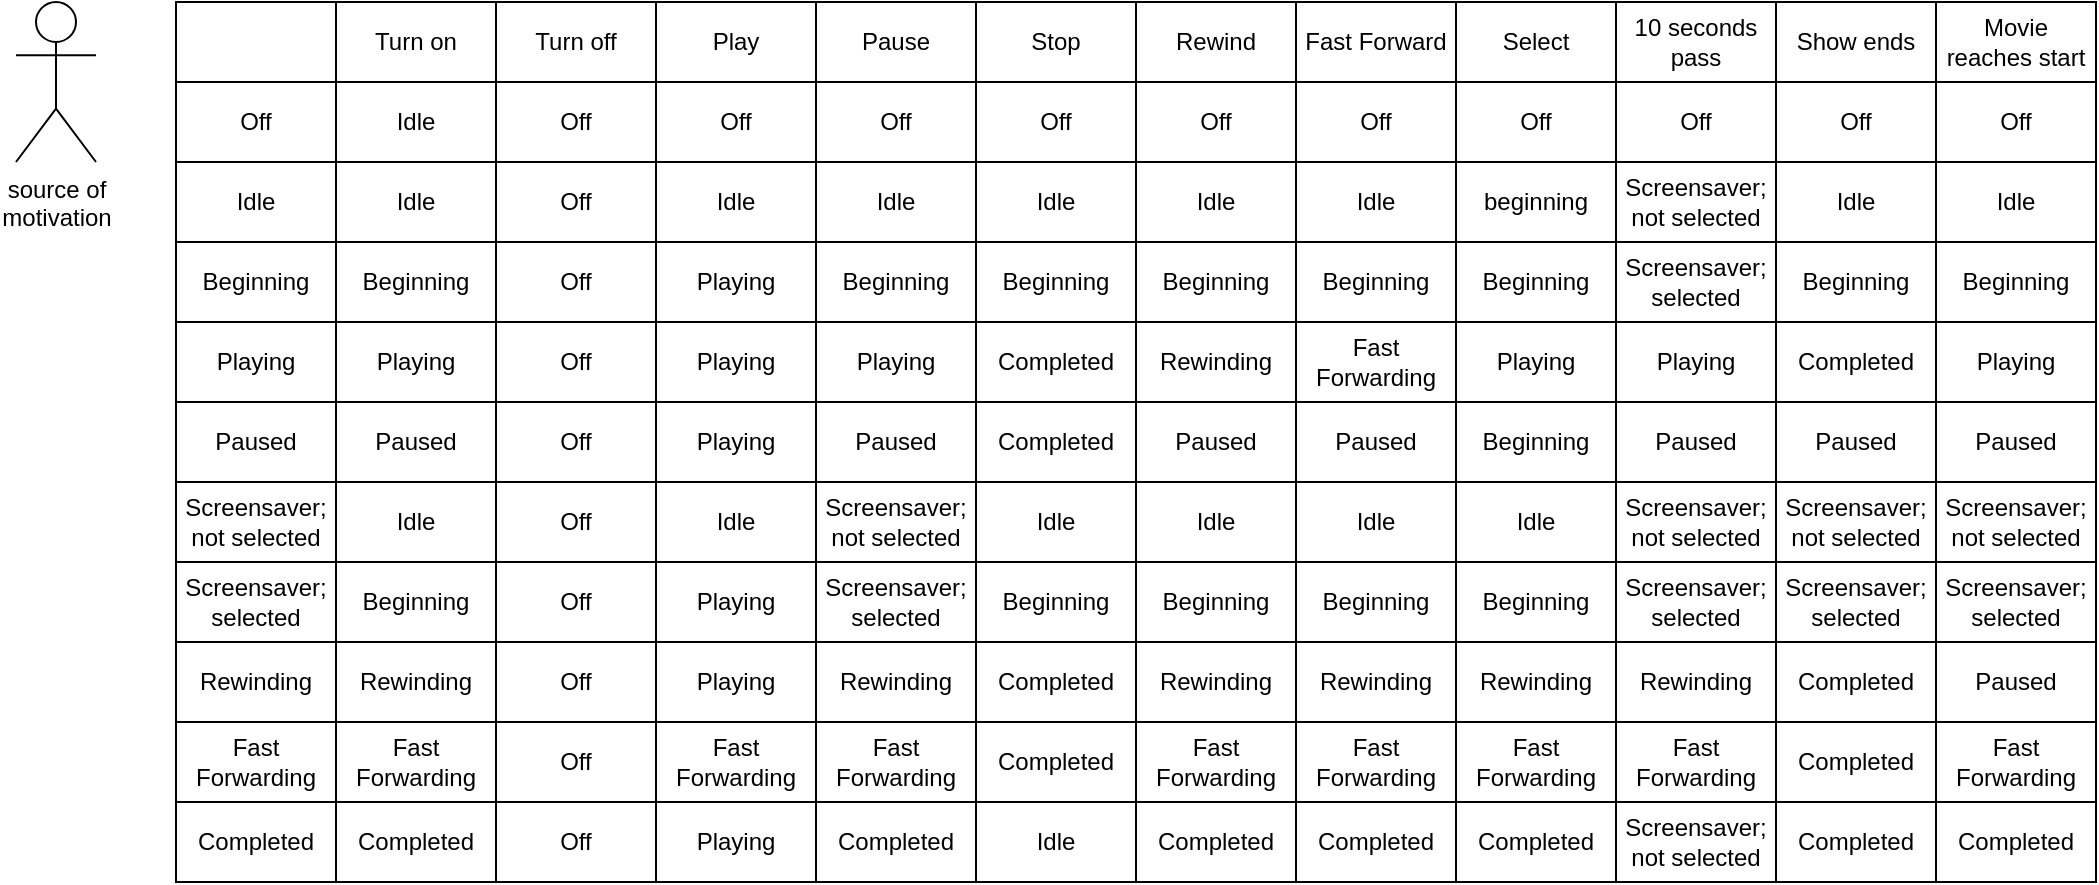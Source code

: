 <mxfile version="15.8.6" type="device"><diagram id="ImNgz07-H9jHWwPq1788" name="Page-1"><mxGraphModel dx="1422" dy="780" grid="1" gridSize="10" guides="1" tooltips="1" connect="1" arrows="1" fold="1" page="1" pageScale="1" pageWidth="850" pageHeight="1100" math="0" shadow="0"><root><mxCell id="0"/><mxCell id="1" parent="0"/><mxCell id="WoyLkd0DH6GB6jWue1Uz-1" value="" style="rounded=0;whiteSpace=wrap;html=1;" parent="1" vertex="1"><mxGeometry x="320" y="360" width="80" height="40" as="geometry"/></mxCell><mxCell id="WoyLkd0DH6GB6jWue1Uz-2" value="Turn on" style="rounded=0;whiteSpace=wrap;html=1;" parent="1" vertex="1"><mxGeometry x="400" y="360" width="80" height="40" as="geometry"/></mxCell><mxCell id="WoyLkd0DH6GB6jWue1Uz-3" value="Turn off" style="rounded=0;whiteSpace=wrap;html=1;" parent="1" vertex="1"><mxGeometry x="480" y="360" width="80" height="40" as="geometry"/></mxCell><mxCell id="WoyLkd0DH6GB6jWue1Uz-4" value="Play" style="rounded=0;whiteSpace=wrap;html=1;" parent="1" vertex="1"><mxGeometry x="560" y="360" width="80" height="40" as="geometry"/></mxCell><mxCell id="WoyLkd0DH6GB6jWue1Uz-5" value="Pause" style="rounded=0;whiteSpace=wrap;html=1;" parent="1" vertex="1"><mxGeometry x="640" y="360" width="80" height="40" as="geometry"/></mxCell><mxCell id="WoyLkd0DH6GB6jWue1Uz-6" value="Stop" style="rounded=0;whiteSpace=wrap;html=1;" parent="1" vertex="1"><mxGeometry x="720" y="360" width="80" height="40" as="geometry"/></mxCell><mxCell id="WoyLkd0DH6GB6jWue1Uz-7" value="Rewind" style="rounded=0;whiteSpace=wrap;html=1;" parent="1" vertex="1"><mxGeometry x="800" y="360" width="80" height="40" as="geometry"/></mxCell><mxCell id="WoyLkd0DH6GB6jWue1Uz-8" value="Fast Forward" style="rounded=0;whiteSpace=wrap;html=1;" parent="1" vertex="1"><mxGeometry x="880" y="360" width="80" height="40" as="geometry"/></mxCell><mxCell id="WoyLkd0DH6GB6jWue1Uz-9" value="Select" style="rounded=0;whiteSpace=wrap;html=1;" parent="1" vertex="1"><mxGeometry x="960" y="360" width="80" height="40" as="geometry"/></mxCell><mxCell id="WoyLkd0DH6GB6jWue1Uz-10" value="10 seconds pass" style="rounded=0;whiteSpace=wrap;html=1;" parent="1" vertex="1"><mxGeometry x="1040" y="360" width="80" height="40" as="geometry"/></mxCell><mxCell id="WoyLkd0DH6GB6jWue1Uz-11" value="&lt;div&gt;Show ends&lt;/div&gt;" style="rounded=0;whiteSpace=wrap;html=1;" parent="1" vertex="1"><mxGeometry x="1120" y="360" width="80" height="40" as="geometry"/></mxCell><mxCell id="WoyLkd0DH6GB6jWue1Uz-12" value="Movie reaches start" style="rounded=0;whiteSpace=wrap;html=1;" parent="1" vertex="1"><mxGeometry x="1200" y="360" width="80" height="40" as="geometry"/></mxCell><mxCell id="WoyLkd0DH6GB6jWue1Uz-13" value="Off" style="rounded=0;whiteSpace=wrap;html=1;" parent="1" vertex="1"><mxGeometry x="320" y="400" width="80" height="40" as="geometry"/></mxCell><mxCell id="WoyLkd0DH6GB6jWue1Uz-14" value="Beginning" style="rounded=0;whiteSpace=wrap;html=1;" parent="1" vertex="1"><mxGeometry x="320" y="480" width="80" height="40" as="geometry"/></mxCell><mxCell id="WoyLkd0DH6GB6jWue1Uz-15" value="Playing" style="rounded=0;whiteSpace=wrap;html=1;" parent="1" vertex="1"><mxGeometry x="320" y="520" width="80" height="40" as="geometry"/></mxCell><mxCell id="WoyLkd0DH6GB6jWue1Uz-16" value="Paused" style="rounded=0;whiteSpace=wrap;html=1;" parent="1" vertex="1"><mxGeometry x="320" y="560" width="80" height="40" as="geometry"/></mxCell><mxCell id="WoyLkd0DH6GB6jWue1Uz-17" value="Screensaver; not selected" style="rounded=0;whiteSpace=wrap;html=1;" parent="1" vertex="1"><mxGeometry x="320" y="600" width="80" height="40" as="geometry"/></mxCell><mxCell id="WoyLkd0DH6GB6jWue1Uz-18" value="Screensaver; selected" style="rounded=0;whiteSpace=wrap;html=1;" parent="1" vertex="1"><mxGeometry x="320" y="640" width="80" height="40" as="geometry"/></mxCell><mxCell id="WoyLkd0DH6GB6jWue1Uz-19" value="Rewinding" style="rounded=0;whiteSpace=wrap;html=1;" parent="1" vertex="1"><mxGeometry x="320" y="680" width="80" height="40" as="geometry"/></mxCell><mxCell id="WoyLkd0DH6GB6jWue1Uz-20" value="Fast Forwarding" style="rounded=0;whiteSpace=wrap;html=1;" parent="1" vertex="1"><mxGeometry x="320" y="720" width="80" height="40" as="geometry"/></mxCell><mxCell id="WoyLkd0DH6GB6jWue1Uz-21" value="Completed" style="rounded=0;whiteSpace=wrap;html=1;" parent="1" vertex="1"><mxGeometry x="320" y="760" width="80" height="40" as="geometry"/></mxCell><mxCell id="WoyLkd0DH6GB6jWue1Uz-23" value="&lt;div&gt;Idle&lt;/div&gt;" style="rounded=0;whiteSpace=wrap;html=1;" parent="1" vertex="1"><mxGeometry x="320" y="440" width="80" height="40" as="geometry"/></mxCell><mxCell id="WoyLkd0DH6GB6jWue1Uz-24" value="Idle" style="rounded=0;whiteSpace=wrap;html=1;" parent="1" vertex="1"><mxGeometry x="400" y="400" width="80" height="40" as="geometry"/></mxCell><mxCell id="WoyLkd0DH6GB6jWue1Uz-25" value="Idle" style="rounded=0;whiteSpace=wrap;html=1;" parent="1" vertex="1"><mxGeometry x="400" y="440" width="80" height="40" as="geometry"/></mxCell><mxCell id="WoyLkd0DH6GB6jWue1Uz-26" value="Beginning" style="rounded=0;whiteSpace=wrap;html=1;" parent="1" vertex="1"><mxGeometry x="400" y="480" width="80" height="40" as="geometry"/></mxCell><mxCell id="WoyLkd0DH6GB6jWue1Uz-27" value="Off" style="rounded=0;whiteSpace=wrap;html=1;" parent="1" vertex="1"><mxGeometry x="480" y="400" width="80" height="40" as="geometry"/></mxCell><mxCell id="WoyLkd0DH6GB6jWue1Uz-28" value="Off" style="rounded=0;whiteSpace=wrap;html=1;" parent="1" vertex="1"><mxGeometry x="560" y="400" width="80" height="40" as="geometry"/></mxCell><mxCell id="WoyLkd0DH6GB6jWue1Uz-29" value="Off" style="rounded=0;whiteSpace=wrap;html=1;" parent="1" vertex="1"><mxGeometry x="720" y="400" width="80" height="40" as="geometry"/></mxCell><mxCell id="WoyLkd0DH6GB6jWue1Uz-30" value="Off" style="rounded=0;whiteSpace=wrap;html=1;" parent="1" vertex="1"><mxGeometry x="640" y="400" width="80" height="40" as="geometry"/></mxCell><mxCell id="WoyLkd0DH6GB6jWue1Uz-31" value="Off" style="rounded=0;whiteSpace=wrap;html=1;" parent="1" vertex="1"><mxGeometry x="800" y="400" width="80" height="40" as="geometry"/></mxCell><mxCell id="WoyLkd0DH6GB6jWue1Uz-32" value="Off" style="rounded=0;whiteSpace=wrap;html=1;" parent="1" vertex="1"><mxGeometry x="880" y="400" width="80" height="40" as="geometry"/></mxCell><mxCell id="WoyLkd0DH6GB6jWue1Uz-33" value="Off" style="rounded=0;whiteSpace=wrap;html=1;" parent="1" vertex="1"><mxGeometry x="1040" y="400" width="80" height="40" as="geometry"/></mxCell><mxCell id="WoyLkd0DH6GB6jWue1Uz-34" value="Off" style="rounded=0;whiteSpace=wrap;html=1;" parent="1" vertex="1"><mxGeometry x="960" y="400" width="80" height="40" as="geometry"/></mxCell><mxCell id="WoyLkd0DH6GB6jWue1Uz-35" value="Off" style="rounded=0;whiteSpace=wrap;html=1;" parent="1" vertex="1"><mxGeometry x="1200" y="400" width="80" height="40" as="geometry"/></mxCell><mxCell id="WoyLkd0DH6GB6jWue1Uz-36" value="Off" style="rounded=0;whiteSpace=wrap;html=1;" parent="1" vertex="1"><mxGeometry x="1120" y="400" width="80" height="40" as="geometry"/></mxCell><mxCell id="WoyLkd0DH6GB6jWue1Uz-37" value="Off" style="rounded=0;whiteSpace=wrap;html=1;" parent="1" vertex="1"><mxGeometry x="480" y="440" width="80" height="40" as="geometry"/></mxCell><mxCell id="WoyLkd0DH6GB6jWue1Uz-38" value="Idle" style="rounded=0;whiteSpace=wrap;html=1;" parent="1" vertex="1"><mxGeometry x="560" y="440" width="80" height="40" as="geometry"/></mxCell><mxCell id="WoyLkd0DH6GB6jWue1Uz-39" value="Idle" style="rounded=0;whiteSpace=wrap;html=1;" parent="1" vertex="1"><mxGeometry x="640" y="440" width="80" height="40" as="geometry"/></mxCell><mxCell id="WoyLkd0DH6GB6jWue1Uz-40" value="Idle" style="rounded=0;whiteSpace=wrap;html=1;" parent="1" vertex="1"><mxGeometry x="720" y="440" width="80" height="40" as="geometry"/></mxCell><mxCell id="WoyLkd0DH6GB6jWue1Uz-41" value="Idle" style="rounded=0;whiteSpace=wrap;html=1;" parent="1" vertex="1"><mxGeometry x="800" y="440" width="80" height="40" as="geometry"/></mxCell><mxCell id="WoyLkd0DH6GB6jWue1Uz-42" value="Idle" style="rounded=0;whiteSpace=wrap;html=1;" parent="1" vertex="1"><mxGeometry x="880" y="440" width="80" height="40" as="geometry"/></mxCell><mxCell id="WoyLkd0DH6GB6jWue1Uz-43" value="Idle" style="rounded=0;whiteSpace=wrap;html=1;" parent="1" vertex="1"><mxGeometry x="1120" y="440" width="80" height="40" as="geometry"/></mxCell><mxCell id="WoyLkd0DH6GB6jWue1Uz-44" value="Idle" style="rounded=0;whiteSpace=wrap;html=1;" parent="1" vertex="1"><mxGeometry x="1200" y="440" width="80" height="40" as="geometry"/></mxCell><mxCell id="WoyLkd0DH6GB6jWue1Uz-45" value="beginning" style="rounded=0;whiteSpace=wrap;html=1;" parent="1" vertex="1"><mxGeometry x="960" y="440" width="80" height="40" as="geometry"/></mxCell><mxCell id="WoyLkd0DH6GB6jWue1Uz-46" value="Screensaver; not selected" style="rounded=0;whiteSpace=wrap;html=1;" parent="1" vertex="1"><mxGeometry x="1040" y="440" width="80" height="40" as="geometry"/></mxCell><mxCell id="WoyLkd0DH6GB6jWue1Uz-47" value="Off" style="rounded=0;whiteSpace=wrap;html=1;" parent="1" vertex="1"><mxGeometry x="480" y="480" width="80" height="40" as="geometry"/></mxCell><mxCell id="WoyLkd0DH6GB6jWue1Uz-48" value="Off" style="rounded=0;whiteSpace=wrap;html=1;" parent="1" vertex="1"><mxGeometry x="480" y="520" width="80" height="40" as="geometry"/></mxCell><mxCell id="WoyLkd0DH6GB6jWue1Uz-49" value="Off" style="rounded=0;whiteSpace=wrap;html=1;" parent="1" vertex="1"><mxGeometry x="480" y="560" width="80" height="40" as="geometry"/></mxCell><mxCell id="WoyLkd0DH6GB6jWue1Uz-50" value="Off" style="rounded=0;whiteSpace=wrap;html=1;" parent="1" vertex="1"><mxGeometry x="480" y="600" width="80" height="40" as="geometry"/></mxCell><mxCell id="WoyLkd0DH6GB6jWue1Uz-51" value="Off" style="rounded=0;whiteSpace=wrap;html=1;" parent="1" vertex="1"><mxGeometry x="480" y="640" width="80" height="40" as="geometry"/></mxCell><mxCell id="WoyLkd0DH6GB6jWue1Uz-52" value="Off" style="rounded=0;whiteSpace=wrap;html=1;" parent="1" vertex="1"><mxGeometry x="480" y="680" width="80" height="40" as="geometry"/></mxCell><mxCell id="WoyLkd0DH6GB6jWue1Uz-53" value="Off" style="rounded=0;whiteSpace=wrap;html=1;" parent="1" vertex="1"><mxGeometry x="480" y="720" width="80" height="40" as="geometry"/></mxCell><mxCell id="WoyLkd0DH6GB6jWue1Uz-54" value="Off" style="rounded=0;whiteSpace=wrap;html=1;" parent="1" vertex="1"><mxGeometry x="480" y="760" width="80" height="40" as="geometry"/></mxCell><mxCell id="WoyLkd0DH6GB6jWue1Uz-55" value="Playing" style="rounded=0;whiteSpace=wrap;html=1;" parent="1" vertex="1"><mxGeometry x="400" y="520" width="80" height="40" as="geometry"/></mxCell><mxCell id="WoyLkd0DH6GB6jWue1Uz-56" value="Paused" style="rounded=0;whiteSpace=wrap;html=1;" parent="1" vertex="1"><mxGeometry x="400" y="560" width="80" height="40" as="geometry"/></mxCell><mxCell id="WoyLkd0DH6GB6jWue1Uz-57" value="Idle" style="rounded=0;whiteSpace=wrap;html=1;" parent="1" vertex="1"><mxGeometry x="400" y="600" width="80" height="40" as="geometry"/></mxCell><mxCell id="WoyLkd0DH6GB6jWue1Uz-58" value="Beginning" style="rounded=0;whiteSpace=wrap;html=1;" parent="1" vertex="1"><mxGeometry x="400" y="640" width="80" height="40" as="geometry"/></mxCell><mxCell id="WoyLkd0DH6GB6jWue1Uz-59" value="Rewinding" style="rounded=0;whiteSpace=wrap;html=1;" parent="1" vertex="1"><mxGeometry x="400" y="680" width="80" height="40" as="geometry"/></mxCell><mxCell id="WoyLkd0DH6GB6jWue1Uz-60" value="Fast Forwarding" style="rounded=0;whiteSpace=wrap;html=1;" parent="1" vertex="1"><mxGeometry x="400" y="720" width="80" height="40" as="geometry"/></mxCell><mxCell id="WoyLkd0DH6GB6jWue1Uz-61" value="Completed" style="rounded=0;whiteSpace=wrap;html=1;" parent="1" vertex="1"><mxGeometry x="400" y="760" width="80" height="40" as="geometry"/></mxCell><mxCell id="WoyLkd0DH6GB6jWue1Uz-62" value="Playing" style="rounded=0;whiteSpace=wrap;html=1;" parent="1" vertex="1"><mxGeometry x="560" y="480" width="80" height="40" as="geometry"/></mxCell><mxCell id="WoyLkd0DH6GB6jWue1Uz-63" value="Beginning" style="rounded=0;whiteSpace=wrap;html=1;" parent="1" vertex="1"><mxGeometry x="640" y="480" width="80" height="40" as="geometry"/></mxCell><mxCell id="WoyLkd0DH6GB6jWue1Uz-64" value="Beginning" style="rounded=0;whiteSpace=wrap;html=1;" parent="1" vertex="1"><mxGeometry x="720" y="480" width="80" height="40" as="geometry"/></mxCell><mxCell id="WoyLkd0DH6GB6jWue1Uz-65" value="Beginning" style="rounded=0;whiteSpace=wrap;html=1;" parent="1" vertex="1"><mxGeometry x="800" y="480" width="80" height="40" as="geometry"/></mxCell><mxCell id="WoyLkd0DH6GB6jWue1Uz-66" value="Beginning" style="rounded=0;whiteSpace=wrap;html=1;" parent="1" vertex="1"><mxGeometry x="880" y="480" width="80" height="40" as="geometry"/></mxCell><mxCell id="WoyLkd0DH6GB6jWue1Uz-67" value="Beginning" style="rounded=0;whiteSpace=wrap;html=1;" parent="1" vertex="1"><mxGeometry x="960" y="480" width="80" height="40" as="geometry"/></mxCell><mxCell id="WoyLkd0DH6GB6jWue1Uz-68" value="Screensaver; selected" style="rounded=0;whiteSpace=wrap;html=1;" parent="1" vertex="1"><mxGeometry x="1040" y="480" width="80" height="40" as="geometry"/></mxCell><mxCell id="WoyLkd0DH6GB6jWue1Uz-69" value="Beginning" style="rounded=0;whiteSpace=wrap;html=1;" parent="1" vertex="1"><mxGeometry x="1120" y="480" width="80" height="40" as="geometry"/></mxCell><mxCell id="WoyLkd0DH6GB6jWue1Uz-70" value="Beginning" style="rounded=0;whiteSpace=wrap;html=1;" parent="1" vertex="1"><mxGeometry x="1200" y="480" width="80" height="40" as="geometry"/></mxCell><mxCell id="WoyLkd0DH6GB6jWue1Uz-71" value="Playing" style="rounded=0;whiteSpace=wrap;html=1;" parent="1" vertex="1"><mxGeometry x="560" y="520" width="80" height="40" as="geometry"/></mxCell><mxCell id="WoyLkd0DH6GB6jWue1Uz-72" value="Playing" style="rounded=0;whiteSpace=wrap;html=1;" parent="1" vertex="1"><mxGeometry x="640" y="520" width="80" height="40" as="geometry"/></mxCell><mxCell id="WoyLkd0DH6GB6jWue1Uz-73" value="Completed" style="rounded=0;whiteSpace=wrap;html=1;" parent="1" vertex="1"><mxGeometry x="720" y="520" width="80" height="40" as="geometry"/></mxCell><mxCell id="WoyLkd0DH6GB6jWue1Uz-75" value="Rewinding" style="rounded=0;whiteSpace=wrap;html=1;" parent="1" vertex="1"><mxGeometry x="800" y="520" width="80" height="40" as="geometry"/></mxCell><mxCell id="WoyLkd0DH6GB6jWue1Uz-76" value="Fast Forwarding" style="rounded=0;whiteSpace=wrap;html=1;" parent="1" vertex="1"><mxGeometry x="880" y="520" width="80" height="40" as="geometry"/></mxCell><mxCell id="WoyLkd0DH6GB6jWue1Uz-77" value="Playing" style="rounded=0;whiteSpace=wrap;html=1;" parent="1" vertex="1"><mxGeometry x="960" y="520" width="80" height="40" as="geometry"/></mxCell><mxCell id="WoyLkd0DH6GB6jWue1Uz-78" value="Playing" style="rounded=0;whiteSpace=wrap;html=1;" parent="1" vertex="1"><mxGeometry x="1040" y="520" width="80" height="40" as="geometry"/></mxCell><mxCell id="WoyLkd0DH6GB6jWue1Uz-79" value="Completed" style="rounded=0;whiteSpace=wrap;html=1;" parent="1" vertex="1"><mxGeometry x="1120" y="520" width="80" height="40" as="geometry"/></mxCell><mxCell id="WoyLkd0DH6GB6jWue1Uz-80" value="Playing" style="rounded=0;whiteSpace=wrap;html=1;" parent="1" vertex="1"><mxGeometry x="1200" y="520" width="80" height="40" as="geometry"/></mxCell><mxCell id="WoyLkd0DH6GB6jWue1Uz-81" value="Playing" style="rounded=0;whiteSpace=wrap;html=1;" parent="1" vertex="1"><mxGeometry x="560" y="560" width="80" height="40" as="geometry"/></mxCell><mxCell id="WoyLkd0DH6GB6jWue1Uz-82" value="Paused" style="rounded=0;whiteSpace=wrap;html=1;" parent="1" vertex="1"><mxGeometry x="640" y="560" width="80" height="40" as="geometry"/></mxCell><mxCell id="WoyLkd0DH6GB6jWue1Uz-83" value="Completed" style="rounded=0;whiteSpace=wrap;html=1;" parent="1" vertex="1"><mxGeometry x="720" y="560" width="80" height="40" as="geometry"/></mxCell><mxCell id="WoyLkd0DH6GB6jWue1Uz-84" value="Paused" style="rounded=0;whiteSpace=wrap;html=1;" parent="1" vertex="1"><mxGeometry x="800" y="560" width="80" height="40" as="geometry"/></mxCell><mxCell id="WoyLkd0DH6GB6jWue1Uz-85" value="Paused" style="rounded=0;whiteSpace=wrap;html=1;" parent="1" vertex="1"><mxGeometry x="880" y="560" width="80" height="40" as="geometry"/></mxCell><mxCell id="WoyLkd0DH6GB6jWue1Uz-86" value="Beginning" style="rounded=0;whiteSpace=wrap;html=1;" parent="1" vertex="1"><mxGeometry x="960" y="560" width="80" height="40" as="geometry"/></mxCell><mxCell id="WoyLkd0DH6GB6jWue1Uz-87" value="Paused" style="rounded=0;whiteSpace=wrap;html=1;" parent="1" vertex="1"><mxGeometry x="1040" y="560" width="80" height="40" as="geometry"/></mxCell><mxCell id="WoyLkd0DH6GB6jWue1Uz-88" value="Paused" style="rounded=0;whiteSpace=wrap;html=1;" parent="1" vertex="1"><mxGeometry x="1120" y="560" width="80" height="40" as="geometry"/></mxCell><mxCell id="WoyLkd0DH6GB6jWue1Uz-89" value="Paused" style="rounded=0;whiteSpace=wrap;html=1;" parent="1" vertex="1"><mxGeometry x="1200" y="560" width="80" height="40" as="geometry"/></mxCell><mxCell id="WoyLkd0DH6GB6jWue1Uz-90" value="Idle" style="rounded=0;whiteSpace=wrap;html=1;" parent="1" vertex="1"><mxGeometry x="560" y="600" width="80" height="40" as="geometry"/></mxCell><mxCell id="WoyLkd0DH6GB6jWue1Uz-91" value="Screensaver; not selected" style="rounded=0;whiteSpace=wrap;html=1;" parent="1" vertex="1"><mxGeometry x="640" y="600" width="80" height="40" as="geometry"/></mxCell><mxCell id="WoyLkd0DH6GB6jWue1Uz-92" value="Idle" style="rounded=0;whiteSpace=wrap;html=1;" parent="1" vertex="1"><mxGeometry x="720" y="600" width="80" height="40" as="geometry"/></mxCell><mxCell id="WoyLkd0DH6GB6jWue1Uz-93" value="Idle" style="rounded=0;whiteSpace=wrap;html=1;" parent="1" vertex="1"><mxGeometry x="800" y="600" width="80" height="40" as="geometry"/></mxCell><mxCell id="WoyLkd0DH6GB6jWue1Uz-94" value="Idle" style="rounded=0;whiteSpace=wrap;html=1;" parent="1" vertex="1"><mxGeometry x="880" y="600" width="80" height="40" as="geometry"/></mxCell><mxCell id="WoyLkd0DH6GB6jWue1Uz-95" value="Screensaver; not selected" style="rounded=0;whiteSpace=wrap;html=1;" parent="1" vertex="1"><mxGeometry x="1040" y="600" width="80" height="40" as="geometry"/></mxCell><mxCell id="WoyLkd0DH6GB6jWue1Uz-96" value="Screensaver; not selected" style="rounded=0;whiteSpace=wrap;html=1;" parent="1" vertex="1"><mxGeometry x="1120" y="600" width="80" height="40" as="geometry"/></mxCell><mxCell id="WoyLkd0DH6GB6jWue1Uz-97" value="Screensaver; not selected" style="rounded=0;whiteSpace=wrap;html=1;" parent="1" vertex="1"><mxGeometry x="1200" y="600" width="80" height="40" as="geometry"/></mxCell><mxCell id="WoyLkd0DH6GB6jWue1Uz-98" value="Idle" style="rounded=0;whiteSpace=wrap;html=1;" parent="1" vertex="1"><mxGeometry x="960" y="600" width="80" height="40" as="geometry"/></mxCell><mxCell id="WoyLkd0DH6GB6jWue1Uz-99" value="Playing" style="rounded=0;whiteSpace=wrap;html=1;" parent="1" vertex="1"><mxGeometry x="560" y="640" width="80" height="40" as="geometry"/></mxCell><mxCell id="WoyLkd0DH6GB6jWue1Uz-100" value="Screensaver; selected" style="rounded=0;whiteSpace=wrap;html=1;" parent="1" vertex="1"><mxGeometry x="640" y="640" width="80" height="40" as="geometry"/></mxCell><mxCell id="WoyLkd0DH6GB6jWue1Uz-101" value="Beginning" style="rounded=0;whiteSpace=wrap;html=1;" parent="1" vertex="1"><mxGeometry x="720" y="640" width="80" height="40" as="geometry"/></mxCell><mxCell id="WoyLkd0DH6GB6jWue1Uz-102" value="Beginning" style="rounded=0;whiteSpace=wrap;html=1;" parent="1" vertex="1"><mxGeometry x="800" y="640" width="80" height="40" as="geometry"/></mxCell><mxCell id="WoyLkd0DH6GB6jWue1Uz-103" value="Beginning" style="rounded=0;whiteSpace=wrap;html=1;" parent="1" vertex="1"><mxGeometry x="880" y="640" width="80" height="40" as="geometry"/></mxCell><mxCell id="WoyLkd0DH6GB6jWue1Uz-104" value="Beginning" style="rounded=0;whiteSpace=wrap;html=1;" parent="1" vertex="1"><mxGeometry x="960" y="640" width="80" height="40" as="geometry"/></mxCell><mxCell id="WoyLkd0DH6GB6jWue1Uz-105" value="Screensaver; selected" style="rounded=0;whiteSpace=wrap;html=1;" parent="1" vertex="1"><mxGeometry x="1040" y="640" width="80" height="40" as="geometry"/></mxCell><mxCell id="WoyLkd0DH6GB6jWue1Uz-106" value="Screensaver; selected" style="rounded=0;whiteSpace=wrap;html=1;" parent="1" vertex="1"><mxGeometry x="1120" y="640" width="80" height="40" as="geometry"/></mxCell><mxCell id="WoyLkd0DH6GB6jWue1Uz-107" value="Screensaver; selected" style="rounded=0;whiteSpace=wrap;html=1;" parent="1" vertex="1"><mxGeometry x="1200" y="640" width="80" height="40" as="geometry"/></mxCell><mxCell id="WoyLkd0DH6GB6jWue1Uz-108" value="Playing" style="rounded=0;whiteSpace=wrap;html=1;" parent="1" vertex="1"><mxGeometry x="560" y="680" width="80" height="40" as="geometry"/></mxCell><mxCell id="WoyLkd0DH6GB6jWue1Uz-109" value="Rewinding" style="rounded=0;whiteSpace=wrap;html=1;" parent="1" vertex="1"><mxGeometry x="640" y="680" width="80" height="40" as="geometry"/></mxCell><mxCell id="WoyLkd0DH6GB6jWue1Uz-111" value="Completed" style="rounded=0;whiteSpace=wrap;html=1;" parent="1" vertex="1"><mxGeometry x="720" y="680" width="80" height="40" as="geometry"/></mxCell><mxCell id="WoyLkd0DH6GB6jWue1Uz-112" value="Rewinding" style="rounded=0;whiteSpace=wrap;html=1;" parent="1" vertex="1"><mxGeometry x="800" y="680" width="80" height="40" as="geometry"/></mxCell><mxCell id="WoyLkd0DH6GB6jWue1Uz-114" value="Rewinding" style="rounded=0;whiteSpace=wrap;html=1;" parent="1" vertex="1"><mxGeometry x="880" y="680" width="80" height="40" as="geometry"/></mxCell><mxCell id="WoyLkd0DH6GB6jWue1Uz-115" value="Rewinding" style="rounded=0;whiteSpace=wrap;html=1;" parent="1" vertex="1"><mxGeometry x="960" y="680" width="80" height="40" as="geometry"/></mxCell><mxCell id="WoyLkd0DH6GB6jWue1Uz-116" value="Rewinding" style="rounded=0;whiteSpace=wrap;html=1;" parent="1" vertex="1"><mxGeometry x="1040" y="680" width="80" height="40" as="geometry"/></mxCell><mxCell id="WoyLkd0DH6GB6jWue1Uz-117" value="Completed" style="rounded=0;whiteSpace=wrap;html=1;" parent="1" vertex="1"><mxGeometry x="1120" y="680" width="80" height="40" as="geometry"/></mxCell><mxCell id="WoyLkd0DH6GB6jWue1Uz-118" value="Paused" style="rounded=0;whiteSpace=wrap;html=1;" parent="1" vertex="1"><mxGeometry x="1200" y="680" width="80" height="40" as="geometry"/></mxCell><mxCell id="WoyLkd0DH6GB6jWue1Uz-119" value="Fast Forwarding" style="rounded=0;whiteSpace=wrap;html=1;" parent="1" vertex="1"><mxGeometry x="560" y="720" width="80" height="40" as="geometry"/></mxCell><mxCell id="WoyLkd0DH6GB6jWue1Uz-120" value="Fast Forwarding" style="rounded=0;whiteSpace=wrap;html=1;" parent="1" vertex="1"><mxGeometry x="640" y="720" width="80" height="40" as="geometry"/></mxCell><mxCell id="WoyLkd0DH6GB6jWue1Uz-121" value="Completed" style="rounded=0;whiteSpace=wrap;html=1;" parent="1" vertex="1"><mxGeometry x="720" y="720" width="80" height="40" as="geometry"/></mxCell><mxCell id="WoyLkd0DH6GB6jWue1Uz-122" value="Fast Forwarding" style="rounded=0;whiteSpace=wrap;html=1;" parent="1" vertex="1"><mxGeometry x="800" y="720" width="80" height="40" as="geometry"/></mxCell><mxCell id="WoyLkd0DH6GB6jWue1Uz-123" value="Fast Forwarding" style="rounded=0;whiteSpace=wrap;html=1;" parent="1" vertex="1"><mxGeometry x="880" y="720" width="80" height="40" as="geometry"/></mxCell><mxCell id="WoyLkd0DH6GB6jWue1Uz-124" value="Fast Forwarding" style="rounded=0;whiteSpace=wrap;html=1;" parent="1" vertex="1"><mxGeometry x="960" y="720" width="80" height="40" as="geometry"/></mxCell><mxCell id="WoyLkd0DH6GB6jWue1Uz-125" value="Fast Forwarding" style="rounded=0;whiteSpace=wrap;html=1;" parent="1" vertex="1"><mxGeometry x="1040" y="720" width="80" height="40" as="geometry"/></mxCell><mxCell id="WoyLkd0DH6GB6jWue1Uz-126" value="Completed" style="rounded=0;whiteSpace=wrap;html=1;" parent="1" vertex="1"><mxGeometry x="1120" y="720" width="80" height="40" as="geometry"/></mxCell><mxCell id="WoyLkd0DH6GB6jWue1Uz-127" value="Fast Forwarding" style="rounded=0;whiteSpace=wrap;html=1;" parent="1" vertex="1"><mxGeometry x="1200" y="720" width="80" height="40" as="geometry"/></mxCell><mxCell id="WoyLkd0DH6GB6jWue1Uz-128" value="Playing" style="rounded=0;whiteSpace=wrap;html=1;" parent="1" vertex="1"><mxGeometry x="560" y="760" width="80" height="40" as="geometry"/></mxCell><mxCell id="WoyLkd0DH6GB6jWue1Uz-130" value="Completed" style="rounded=0;whiteSpace=wrap;html=1;" parent="1" vertex="1"><mxGeometry x="640" y="760" width="80" height="40" as="geometry"/></mxCell><mxCell id="WoyLkd0DH6GB6jWue1Uz-131" value="Idle" style="rounded=0;whiteSpace=wrap;html=1;" parent="1" vertex="1"><mxGeometry x="720" y="760" width="80" height="40" as="geometry"/></mxCell><mxCell id="WoyLkd0DH6GB6jWue1Uz-132" value="Completed" style="rounded=0;whiteSpace=wrap;html=1;" parent="1" vertex="1"><mxGeometry x="800" y="760" width="80" height="40" as="geometry"/></mxCell><mxCell id="WoyLkd0DH6GB6jWue1Uz-133" value="Completed" style="rounded=0;whiteSpace=wrap;html=1;" parent="1" vertex="1"><mxGeometry x="880" y="760" width="80" height="40" as="geometry"/></mxCell><mxCell id="WoyLkd0DH6GB6jWue1Uz-134" value="Completed" style="rounded=0;whiteSpace=wrap;html=1;" parent="1" vertex="1"><mxGeometry x="960" y="760" width="80" height="40" as="geometry"/></mxCell><mxCell id="WoyLkd0DH6GB6jWue1Uz-136" value="Screensaver; not selected" style="rounded=0;whiteSpace=wrap;html=1;" parent="1" vertex="1"><mxGeometry x="1040" y="760" width="80" height="40" as="geometry"/></mxCell><mxCell id="WoyLkd0DH6GB6jWue1Uz-137" value="Completed" style="rounded=0;whiteSpace=wrap;html=1;" parent="1" vertex="1"><mxGeometry x="1120" y="760" width="80" height="40" as="geometry"/></mxCell><mxCell id="WoyLkd0DH6GB6jWue1Uz-138" value="Completed" style="rounded=0;whiteSpace=wrap;html=1;" parent="1" vertex="1"><mxGeometry x="1200" y="760" width="80" height="40" as="geometry"/></mxCell><mxCell id="_PzUZnKyeZJAy7ta4Hos-1" value="&lt;div&gt;source of&lt;/div&gt;&lt;div&gt;motivation&lt;/div&gt;" style="shape=umlActor;verticalLabelPosition=bottom;verticalAlign=top;html=1;outlineConnect=0;" vertex="1" parent="1"><mxGeometry x="240" y="360" width="40" height="80" as="geometry"/></mxCell></root></mxGraphModel></diagram></mxfile>